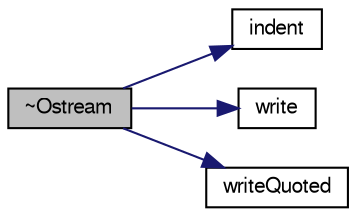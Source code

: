 digraph "~Ostream"
{
  bgcolor="transparent";
  edge [fontname="FreeSans",fontsize="10",labelfontname="FreeSans",labelfontsize="10"];
  node [fontname="FreeSans",fontsize="10",shape=record];
  rankdir="LR";
  Node2 [label="~Ostream",height=0.2,width=0.4,color="black", fillcolor="grey75", style="filled", fontcolor="black"];
  Node2 -> Node3 [color="midnightblue",fontsize="10",style="solid",fontname="FreeSans"];
  Node3 [label="indent",height=0.2,width=0.4,color="black",URL="$a26238.html#a6f9f89f73f75f7dec4546766148b60d7",tooltip="Add indentation characters. "];
  Node2 -> Node4 [color="midnightblue",fontsize="10",style="solid",fontname="FreeSans"];
  Node4 [label="write",height=0.2,width=0.4,color="black",URL="$a26238.html#a81a19ad9e4098b4701cc8bab9a59d78b",tooltip="Write next token to stream. "];
  Node2 -> Node5 [color="midnightblue",fontsize="10",style="solid",fontname="FreeSans"];
  Node5 [label="writeQuoted",height=0.2,width=0.4,color="black",URL="$a26238.html#ada06b875ab0eb5bd3cd138515de8a8e7",tooltip="Write std::string surrounded by quotes. "];
}
